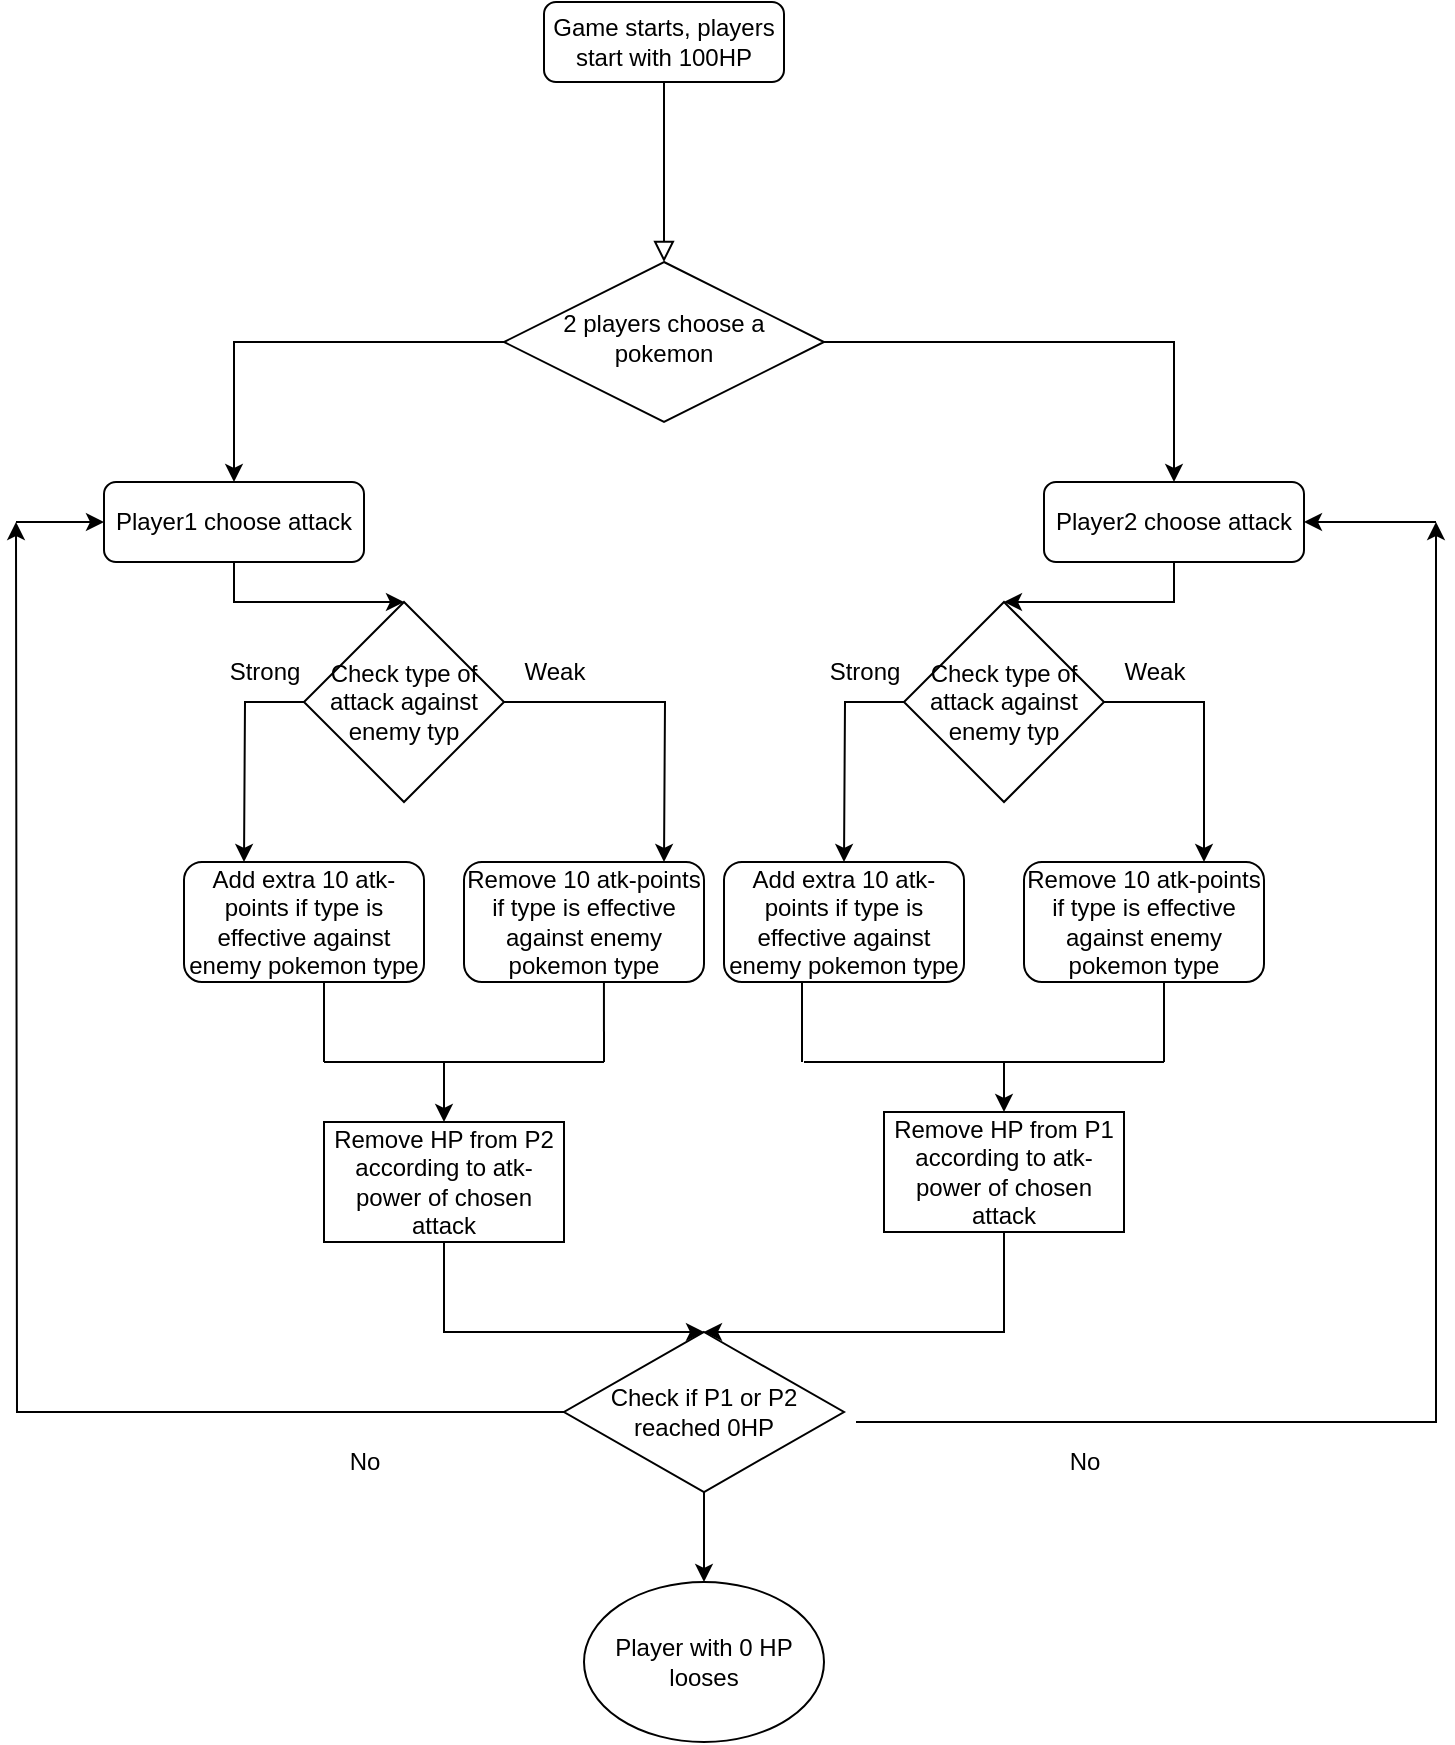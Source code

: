 <mxfile version="20.2.0" type="device"><diagram id="C5RBs43oDa-KdzZeNtuy" name="Page-1"><mxGraphModel dx="2436" dy="3891" grid="1" gridSize="10" guides="1" tooltips="1" connect="1" arrows="1" fold="1" page="1" pageScale="1" pageWidth="827" pageHeight="1169" math="0" shadow="0"><root><mxCell id="WIyWlLk6GJQsqaUBKTNV-0"/><mxCell id="WIyWlLk6GJQsqaUBKTNV-1" parent="WIyWlLk6GJQsqaUBKTNV-0"/><mxCell id="WIyWlLk6GJQsqaUBKTNV-2" value="" style="rounded=0;html=1;jettySize=auto;orthogonalLoop=1;fontSize=11;endArrow=block;endFill=0;endSize=8;strokeWidth=1;shadow=0;labelBackgroundColor=none;edgeStyle=orthogonalEdgeStyle;" parent="WIyWlLk6GJQsqaUBKTNV-1" source="WIyWlLk6GJQsqaUBKTNV-3" target="WIyWlLk6GJQsqaUBKTNV-6" edge="1"><mxGeometry relative="1" as="geometry"/></mxCell><mxCell id="WIyWlLk6GJQsqaUBKTNV-3" value="Game starts, players start with 100HP" style="rounded=1;whiteSpace=wrap;html=1;fontSize=12;glass=0;strokeWidth=1;shadow=0;" parent="WIyWlLk6GJQsqaUBKTNV-1" vertex="1"><mxGeometry x="-996" y="-3090" width="120" height="40" as="geometry"/></mxCell><mxCell id="1-luAiVsfed02fqJV3jy-0" style="edgeStyle=orthogonalEdgeStyle;rounded=0;orthogonalLoop=1;jettySize=auto;html=1;exitX=0;exitY=0.5;exitDx=0;exitDy=0;entryX=0.5;entryY=0;entryDx=0;entryDy=0;" edge="1" parent="WIyWlLk6GJQsqaUBKTNV-1" source="WIyWlLk6GJQsqaUBKTNV-6" target="WIyWlLk6GJQsqaUBKTNV-11"><mxGeometry relative="1" as="geometry"/></mxCell><mxCell id="1-luAiVsfed02fqJV3jy-1" style="edgeStyle=orthogonalEdgeStyle;rounded=0;orthogonalLoop=1;jettySize=auto;html=1;entryX=0.5;entryY=0;entryDx=0;entryDy=0;" edge="1" parent="WIyWlLk6GJQsqaUBKTNV-1" source="WIyWlLk6GJQsqaUBKTNV-6" target="WIyWlLk6GJQsqaUBKTNV-7"><mxGeometry relative="1" as="geometry"/></mxCell><mxCell id="WIyWlLk6GJQsqaUBKTNV-6" value="&lt;div&gt;2 players choose a pokemon&lt;/div&gt;" style="rhombus;whiteSpace=wrap;html=1;shadow=0;fontFamily=Helvetica;fontSize=12;align=center;strokeWidth=1;spacing=6;spacingTop=-4;" parent="WIyWlLk6GJQsqaUBKTNV-1" vertex="1"><mxGeometry x="-1016" y="-2960" width="160" height="80" as="geometry"/></mxCell><mxCell id="1-luAiVsfed02fqJV3jy-38" style="edgeStyle=orthogonalEdgeStyle;rounded=0;orthogonalLoop=1;jettySize=auto;html=1;entryX=0.5;entryY=0;entryDx=0;entryDy=0;" edge="1" parent="WIyWlLk6GJQsqaUBKTNV-1" source="WIyWlLk6GJQsqaUBKTNV-7" target="1-luAiVsfed02fqJV3jy-32"><mxGeometry relative="1" as="geometry"/></mxCell><mxCell id="WIyWlLk6GJQsqaUBKTNV-7" value="&lt;div&gt;Player2 choose attack&lt;/div&gt;" style="rounded=1;whiteSpace=wrap;html=1;fontSize=12;glass=0;strokeWidth=1;shadow=0;" parent="WIyWlLk6GJQsqaUBKTNV-1" vertex="1"><mxGeometry x="-746" y="-2850" width="130" height="40" as="geometry"/></mxCell><mxCell id="1-luAiVsfed02fqJV3jy-43" style="edgeStyle=orthogonalEdgeStyle;rounded=0;orthogonalLoop=1;jettySize=auto;html=1;" edge="1" parent="WIyWlLk6GJQsqaUBKTNV-1" source="WIyWlLk6GJQsqaUBKTNV-11" target="1-luAiVsfed02fqJV3jy-29"><mxGeometry relative="1" as="geometry"/></mxCell><mxCell id="WIyWlLk6GJQsqaUBKTNV-11" value="Player1 choose attack" style="rounded=1;whiteSpace=wrap;html=1;fontSize=12;glass=0;strokeWidth=1;shadow=0;" parent="WIyWlLk6GJQsqaUBKTNV-1" vertex="1"><mxGeometry x="-1216" y="-2850" width="130" height="40" as="geometry"/></mxCell><mxCell id="1-luAiVsfed02fqJV3jy-3" value="Add extra 10 atk-points if type is effective against enemy pokemon type" style="rounded=1;whiteSpace=wrap;html=1;" vertex="1" parent="WIyWlLk6GJQsqaUBKTNV-1"><mxGeometry x="-1176" y="-2660" width="120" height="60" as="geometry"/></mxCell><mxCell id="1-luAiVsfed02fqJV3jy-23" style="edgeStyle=orthogonalEdgeStyle;rounded=0;orthogonalLoop=1;jettySize=auto;html=1;" edge="1" parent="WIyWlLk6GJQsqaUBKTNV-1" source="1-luAiVsfed02fqJV3jy-20"><mxGeometry relative="1" as="geometry"><mxPoint x="-1260" y="-2830" as="targetPoint"/></mxGeometry></mxCell><mxCell id="1-luAiVsfed02fqJV3jy-73" style="edgeStyle=orthogonalEdgeStyle;rounded=0;orthogonalLoop=1;jettySize=auto;html=1;entryX=0.5;entryY=0;entryDx=0;entryDy=0;" edge="1" parent="WIyWlLk6GJQsqaUBKTNV-1" source="1-luAiVsfed02fqJV3jy-20" target="1-luAiVsfed02fqJV3jy-71"><mxGeometry relative="1" as="geometry"/></mxCell><mxCell id="1-luAiVsfed02fqJV3jy-20" value="&lt;div&gt;Check if P1 or P2 reached 0HP&lt;/div&gt;" style="rhombus;whiteSpace=wrap;html=1;" vertex="1" parent="WIyWlLk6GJQsqaUBKTNV-1"><mxGeometry x="-986" y="-2425" width="140" height="80" as="geometry"/></mxCell><mxCell id="1-luAiVsfed02fqJV3jy-26" value="No" style="text;html=1;align=center;verticalAlign=middle;resizable=0;points=[];autosize=1;strokeColor=none;fillColor=none;" vertex="1" parent="WIyWlLk6GJQsqaUBKTNV-1"><mxGeometry x="-746" y="-2375" width="40" height="30" as="geometry"/></mxCell><mxCell id="1-luAiVsfed02fqJV3jy-27" value="No" style="text;html=1;align=center;verticalAlign=middle;resizable=0;points=[];autosize=1;strokeColor=none;fillColor=none;" vertex="1" parent="WIyWlLk6GJQsqaUBKTNV-1"><mxGeometry x="-1106" y="-2375" width="40" height="30" as="geometry"/></mxCell><mxCell id="1-luAiVsfed02fqJV3jy-44" style="edgeStyle=orthogonalEdgeStyle;rounded=0;orthogonalLoop=1;jettySize=auto;html=1;" edge="1" parent="WIyWlLk6GJQsqaUBKTNV-1" source="1-luAiVsfed02fqJV3jy-29"><mxGeometry relative="1" as="geometry"><mxPoint x="-936" y="-2660" as="targetPoint"/></mxGeometry></mxCell><mxCell id="1-luAiVsfed02fqJV3jy-45" style="edgeStyle=orthogonalEdgeStyle;rounded=0;orthogonalLoop=1;jettySize=auto;html=1;" edge="1" parent="WIyWlLk6GJQsqaUBKTNV-1" source="1-luAiVsfed02fqJV3jy-29"><mxGeometry relative="1" as="geometry"><mxPoint x="-1146" y="-2660" as="targetPoint"/></mxGeometry></mxCell><mxCell id="1-luAiVsfed02fqJV3jy-29" value="Check type of attack against enemy typ" style="rhombus;whiteSpace=wrap;html=1;" vertex="1" parent="WIyWlLk6GJQsqaUBKTNV-1"><mxGeometry x="-1116" y="-2790" width="100" height="100" as="geometry"/></mxCell><mxCell id="1-luAiVsfed02fqJV3jy-46" style="edgeStyle=orthogonalEdgeStyle;rounded=0;orthogonalLoop=1;jettySize=auto;html=1;" edge="1" parent="WIyWlLk6GJQsqaUBKTNV-1" source="1-luAiVsfed02fqJV3jy-32"><mxGeometry relative="1" as="geometry"><mxPoint x="-846" y="-2660" as="targetPoint"/></mxGeometry></mxCell><mxCell id="1-luAiVsfed02fqJV3jy-47" style="edgeStyle=orthogonalEdgeStyle;rounded=0;orthogonalLoop=1;jettySize=auto;html=1;entryX=0.75;entryY=0;entryDx=0;entryDy=0;entryPerimeter=0;" edge="1" parent="WIyWlLk6GJQsqaUBKTNV-1" source="1-luAiVsfed02fqJV3jy-32" target="1-luAiVsfed02fqJV3jy-35"><mxGeometry relative="1" as="geometry"><mxPoint x="-666" y="-2670" as="targetPoint"/><Array as="points"><mxPoint x="-666" y="-2740"/></Array></mxGeometry></mxCell><mxCell id="1-luAiVsfed02fqJV3jy-32" value="Check type of attack against enemy typ" style="rhombus;whiteSpace=wrap;html=1;" vertex="1" parent="WIyWlLk6GJQsqaUBKTNV-1"><mxGeometry x="-816" y="-2790" width="100" height="100" as="geometry"/></mxCell><mxCell id="1-luAiVsfed02fqJV3jy-34" value="Add extra 10 atk-points if type is effective against enemy pokemon type" style="rounded=1;whiteSpace=wrap;html=1;" vertex="1" parent="WIyWlLk6GJQsqaUBKTNV-1"><mxGeometry x="-906" y="-2660" width="120" height="60" as="geometry"/></mxCell><mxCell id="1-luAiVsfed02fqJV3jy-35" value="Remove 10 atk-points if type is effective against enemy pokemon type" style="rounded=1;whiteSpace=wrap;html=1;" vertex="1" parent="WIyWlLk6GJQsqaUBKTNV-1"><mxGeometry x="-756" y="-2660" width="120" height="60" as="geometry"/></mxCell><mxCell id="1-luAiVsfed02fqJV3jy-36" value="Remove 10 atk-points if type is effective against enemy pokemon type" style="rounded=1;whiteSpace=wrap;html=1;" vertex="1" parent="WIyWlLk6GJQsqaUBKTNV-1"><mxGeometry x="-1036" y="-2660" width="120" height="60" as="geometry"/></mxCell><mxCell id="1-luAiVsfed02fqJV3jy-48" value="Weak" style="text;html=1;align=center;verticalAlign=middle;resizable=0;points=[];autosize=1;strokeColor=none;fillColor=none;" vertex="1" parent="WIyWlLk6GJQsqaUBKTNV-1"><mxGeometry x="-1016" y="-2770" width="50" height="30" as="geometry"/></mxCell><mxCell id="1-luAiVsfed02fqJV3jy-49" value="Strong" style="text;html=1;align=center;verticalAlign=middle;resizable=0;points=[];autosize=1;strokeColor=none;fillColor=none;" vertex="1" parent="WIyWlLk6GJQsqaUBKTNV-1"><mxGeometry x="-866" y="-2770" width="60" height="30" as="geometry"/></mxCell><mxCell id="1-luAiVsfed02fqJV3jy-50" value="Weak" style="text;html=1;align=center;verticalAlign=middle;resizable=0;points=[];autosize=1;strokeColor=none;fillColor=none;" vertex="1" parent="WIyWlLk6GJQsqaUBKTNV-1"><mxGeometry x="-716" y="-2770" width="50" height="30" as="geometry"/></mxCell><mxCell id="1-luAiVsfed02fqJV3jy-51" value="Strong" style="text;html=1;align=center;verticalAlign=middle;resizable=0;points=[];autosize=1;strokeColor=none;fillColor=none;" vertex="1" parent="WIyWlLk6GJQsqaUBKTNV-1"><mxGeometry x="-1166" y="-2770" width="60" height="30" as="geometry"/></mxCell><mxCell id="1-luAiVsfed02fqJV3jy-55" value="" style="endArrow=none;html=1;rounded=0;" edge="1" parent="WIyWlLk6GJQsqaUBKTNV-1"><mxGeometry width="50" height="50" relative="1" as="geometry"><mxPoint x="-1106" y="-2560" as="sourcePoint"/><mxPoint x="-1106" y="-2600" as="targetPoint"/></mxGeometry></mxCell><mxCell id="1-luAiVsfed02fqJV3jy-56" value="" style="endArrow=none;html=1;rounded=0;" edge="1" parent="WIyWlLk6GJQsqaUBKTNV-1"><mxGeometry width="50" height="50" relative="1" as="geometry"><mxPoint x="-686" y="-2560" as="sourcePoint"/><mxPoint x="-686" y="-2600" as="targetPoint"/></mxGeometry></mxCell><mxCell id="1-luAiVsfed02fqJV3jy-57" value="" style="endArrow=none;html=1;rounded=0;entryX=0.583;entryY=1;entryDx=0;entryDy=0;entryPerimeter=0;" edge="1" parent="WIyWlLk6GJQsqaUBKTNV-1" target="1-luAiVsfed02fqJV3jy-36"><mxGeometry width="50" height="50" relative="1" as="geometry"><mxPoint x="-966" y="-2560" as="sourcePoint"/><mxPoint x="-956" y="-2585" as="targetPoint"/></mxGeometry></mxCell><mxCell id="1-luAiVsfed02fqJV3jy-58" value="" style="endArrow=none;html=1;rounded=0;" edge="1" parent="WIyWlLk6GJQsqaUBKTNV-1"><mxGeometry width="50" height="50" relative="1" as="geometry"><mxPoint x="-1106" y="-2560" as="sourcePoint"/><mxPoint x="-966" y="-2560" as="targetPoint"/><Array as="points"><mxPoint x="-1036" y="-2560"/></Array></mxGeometry></mxCell><mxCell id="1-luAiVsfed02fqJV3jy-59" value="" style="endArrow=none;html=1;rounded=0;" edge="1" parent="WIyWlLk6GJQsqaUBKTNV-1"><mxGeometry width="50" height="50" relative="1" as="geometry"><mxPoint x="-867" y="-2560" as="sourcePoint"/><mxPoint x="-867" y="-2600" as="targetPoint"/></mxGeometry></mxCell><mxCell id="1-luAiVsfed02fqJV3jy-60" value="" style="endArrow=none;html=1;rounded=0;" edge="1" parent="WIyWlLk6GJQsqaUBKTNV-1"><mxGeometry width="50" height="50" relative="1" as="geometry"><mxPoint x="-866" y="-2560" as="sourcePoint"/><mxPoint x="-686" y="-2560" as="targetPoint"/></mxGeometry></mxCell><mxCell id="1-luAiVsfed02fqJV3jy-62" value="Remove HP from P2 according to atk-power of chosen attack" style="rounded=0;whiteSpace=wrap;html=1;" vertex="1" parent="WIyWlLk6GJQsqaUBKTNV-1"><mxGeometry x="-1106" y="-2530" width="120" height="60" as="geometry"/></mxCell><mxCell id="1-luAiVsfed02fqJV3jy-64" value="Remove HP from P1 according to atk-power of chosen attack" style="rounded=0;whiteSpace=wrap;html=1;" vertex="1" parent="WIyWlLk6GJQsqaUBKTNV-1"><mxGeometry x="-826" y="-2535" width="120" height="60" as="geometry"/></mxCell><mxCell id="1-luAiVsfed02fqJV3jy-66" value="" style="endArrow=classic;html=1;rounded=0;entryX=0.5;entryY=0;entryDx=0;entryDy=0;" edge="1" parent="WIyWlLk6GJQsqaUBKTNV-1" target="1-luAiVsfed02fqJV3jy-64"><mxGeometry width="50" height="50" relative="1" as="geometry"><mxPoint x="-766" y="-2560" as="sourcePoint"/><mxPoint x="-876" y="-2540" as="targetPoint"/></mxGeometry></mxCell><mxCell id="1-luAiVsfed02fqJV3jy-67" value="" style="endArrow=classic;html=1;rounded=0;" edge="1" parent="WIyWlLk6GJQsqaUBKTNV-1" target="1-luAiVsfed02fqJV3jy-62"><mxGeometry width="50" height="50" relative="1" as="geometry"><mxPoint x="-1046" y="-2560" as="sourcePoint"/><mxPoint x="-876" y="-2540" as="targetPoint"/></mxGeometry></mxCell><mxCell id="1-luAiVsfed02fqJV3jy-68" value="" style="endArrow=classic;html=1;rounded=0;exitX=0.5;exitY=1;exitDx=0;exitDy=0;entryX=0.5;entryY=0;entryDx=0;entryDy=0;" edge="1" parent="WIyWlLk6GJQsqaUBKTNV-1" source="1-luAiVsfed02fqJV3jy-62" target="1-luAiVsfed02fqJV3jy-20"><mxGeometry width="50" height="50" relative="1" as="geometry"><mxPoint x="-1071" y="-2400" as="sourcePoint"/><mxPoint x="-1021" y="-2450" as="targetPoint"/><Array as="points"><mxPoint x="-1046" y="-2425"/></Array></mxGeometry></mxCell><mxCell id="1-luAiVsfed02fqJV3jy-70" value="" style="endArrow=classic;html=1;rounded=0;exitX=0.5;exitY=1;exitDx=0;exitDy=0;entryX=0.5;entryY=0;entryDx=0;entryDy=0;" edge="1" parent="WIyWlLk6GJQsqaUBKTNV-1" source="1-luAiVsfed02fqJV3jy-64" target="1-luAiVsfed02fqJV3jy-20"><mxGeometry width="50" height="50" relative="1" as="geometry"><mxPoint x="-926" y="-2470" as="sourcePoint"/><mxPoint x="-876" y="-2520" as="targetPoint"/><Array as="points"><mxPoint x="-766" y="-2425"/></Array></mxGeometry></mxCell><mxCell id="1-luAiVsfed02fqJV3jy-71" value="Player with 0 HP looses" style="ellipse;whiteSpace=wrap;html=1;" vertex="1" parent="WIyWlLk6GJQsqaUBKTNV-1"><mxGeometry x="-976" y="-2300" width="120" height="80" as="geometry"/></mxCell><mxCell id="1-luAiVsfed02fqJV3jy-74" value="" style="endArrow=classic;html=1;rounded=0;" edge="1" parent="WIyWlLk6GJQsqaUBKTNV-1"><mxGeometry width="50" height="50" relative="1" as="geometry"><mxPoint x="-840" y="-2380" as="sourcePoint"/><mxPoint x="-550" y="-2830" as="targetPoint"/><Array as="points"><mxPoint x="-550" y="-2380"/></Array></mxGeometry></mxCell><mxCell id="1-luAiVsfed02fqJV3jy-77" value="" style="endArrow=classic;html=1;rounded=0;entryX=0;entryY=0.5;entryDx=0;entryDy=0;" edge="1" parent="WIyWlLk6GJQsqaUBKTNV-1" target="WIyWlLk6GJQsqaUBKTNV-11"><mxGeometry width="50" height="50" relative="1" as="geometry"><mxPoint x="-1260" y="-2830" as="sourcePoint"/><mxPoint x="-910" y="-2770" as="targetPoint"/></mxGeometry></mxCell><mxCell id="1-luAiVsfed02fqJV3jy-78" value="" style="endArrow=classic;html=1;rounded=0;entryX=1;entryY=0.5;entryDx=0;entryDy=0;" edge="1" parent="WIyWlLk6GJQsqaUBKTNV-1" target="WIyWlLk6GJQsqaUBKTNV-7"><mxGeometry width="50" height="50" relative="1" as="geometry"><mxPoint x="-550" y="-2830" as="sourcePoint"/><mxPoint x="-910" y="-2770" as="targetPoint"/></mxGeometry></mxCell></root></mxGraphModel></diagram></mxfile>